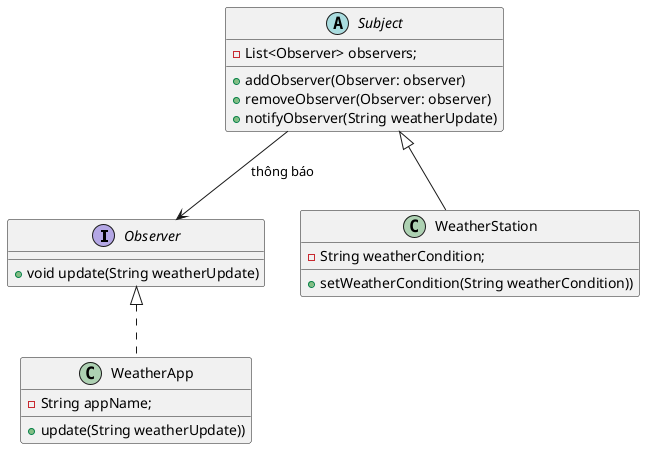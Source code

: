 @startuml
'https://plantuml.com/class-diagram

interface Observer{
    + void update(String weatherUpdate)
}

abstract class Subject{
    - List<Observer> observers;
    + addObserver(Observer: observer)
    + removeObserver(Observer: observer)
    + notifyObserver(String weatherUpdate)
}

class WeatherStation{
    - String weatherCondition;
    + setWeatherCondition(String weatherCondition))
}

class WeatherApp{
    - String appName;
    + update(String weatherUpdate))
}

Subject <|-- WeatherStation
Observer <|.. WeatherApp
Subject --> Observer: thông báo
@enduml